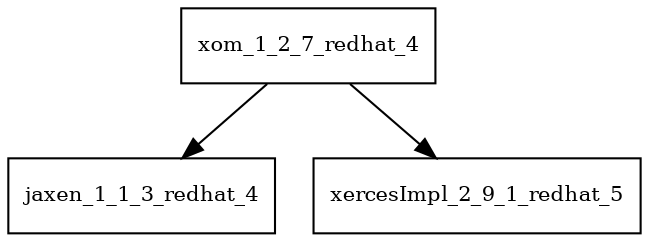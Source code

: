 digraph xom_1_2_7_redhat_4_dependencies {
  node [shape = box, fontsize=10.0];
  xom_1_2_7_redhat_4 -> jaxen_1_1_3_redhat_4;
  xom_1_2_7_redhat_4 -> xercesImpl_2_9_1_redhat_5;
}
